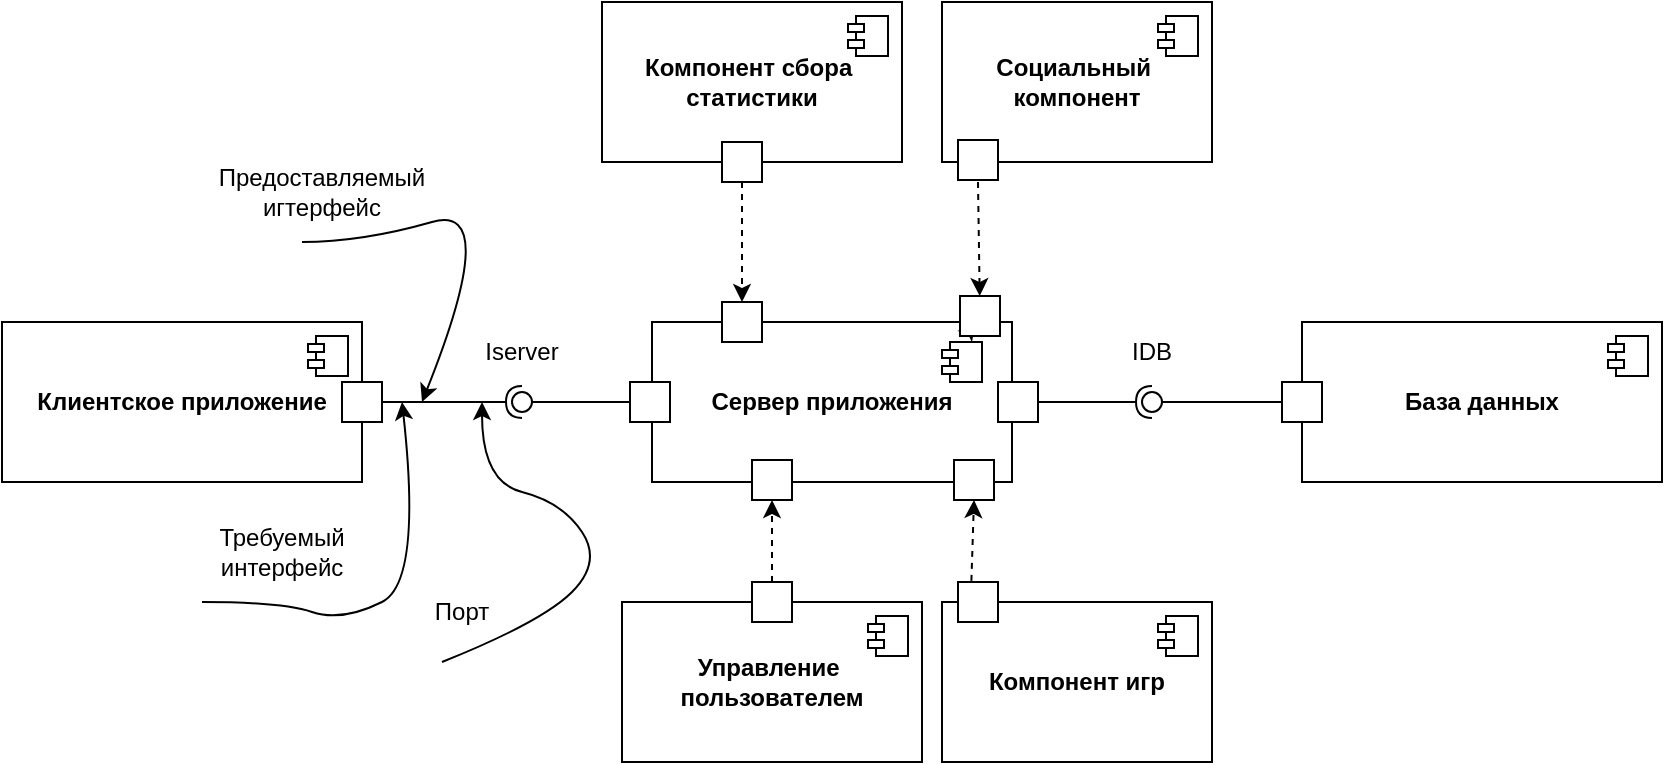 <mxfile version="24.8.0">
  <diagram name="Страница — 1" id="2uLm01IcSoQamOZnUNaR">
    <mxGraphModel dx="3163" dy="827" grid="1" gridSize="10" guides="1" tooltips="1" connect="1" arrows="1" fold="1" page="1" pageScale="1" pageWidth="827" pageHeight="1169" math="0" shadow="0">
      <root>
        <mxCell id="0" />
        <mxCell id="1" parent="0" />
        <mxCell id="_2U8pGPn6N7GzLUfbIjQ-3" value="&lt;b&gt;Клиентское приложение&lt;/b&gt;" style="html=1;dropTarget=0;whiteSpace=wrap;" vertex="1" parent="1">
          <mxGeometry x="-850" y="780" width="180" height="80" as="geometry" />
        </mxCell>
        <mxCell id="_2U8pGPn6N7GzLUfbIjQ-4" value="" style="shape=module;jettyWidth=8;jettyHeight=4;" vertex="1" parent="_2U8pGPn6N7GzLUfbIjQ-3">
          <mxGeometry x="1" width="20" height="20" relative="1" as="geometry">
            <mxPoint x="-27" y="7" as="offset" />
          </mxGeometry>
        </mxCell>
        <mxCell id="_2U8pGPn6N7GzLUfbIjQ-5" value="&lt;b&gt;Сервер приложения&lt;/b&gt;" style="html=1;dropTarget=0;whiteSpace=wrap;" vertex="1" parent="1">
          <mxGeometry x="-525" y="780" width="180" height="80" as="geometry" />
        </mxCell>
        <mxCell id="_2U8pGPn6N7GzLUfbIjQ-6" value="" style="shape=module;jettyWidth=8;jettyHeight=4;" vertex="1" parent="_2U8pGPn6N7GzLUfbIjQ-5">
          <mxGeometry x="1" width="20" height="20" relative="1" as="geometry">
            <mxPoint x="-35" y="10" as="offset" />
          </mxGeometry>
        </mxCell>
        <mxCell id="_2U8pGPn6N7GzLUfbIjQ-7" value="&lt;b&gt;База данных&lt;/b&gt;" style="html=1;dropTarget=0;whiteSpace=wrap;" vertex="1" parent="1">
          <mxGeometry x="-200" y="780" width="180" height="80" as="geometry" />
        </mxCell>
        <mxCell id="_2U8pGPn6N7GzLUfbIjQ-8" value="" style="shape=module;jettyWidth=8;jettyHeight=4;" vertex="1" parent="_2U8pGPn6N7GzLUfbIjQ-7">
          <mxGeometry x="1" width="20" height="20" relative="1" as="geometry">
            <mxPoint x="-27" y="7" as="offset" />
          </mxGeometry>
        </mxCell>
        <mxCell id="_2U8pGPn6N7GzLUfbIjQ-9" value="" style="rounded=0;orthogonalLoop=1;jettySize=auto;html=1;endArrow=halfCircle;endFill=0;endSize=6;strokeWidth=1;sketch=0;exitX=1;exitY=0.5;exitDx=0;exitDy=0;" edge="1" target="_2U8pGPn6N7GzLUfbIjQ-11" parent="1" source="_2U8pGPn6N7GzLUfbIjQ-5">
          <mxGeometry relative="1" as="geometry">
            <mxPoint x="-320" y="876" as="sourcePoint" />
          </mxGeometry>
        </mxCell>
        <mxCell id="_2U8pGPn6N7GzLUfbIjQ-10" value="" style="rounded=0;orthogonalLoop=1;jettySize=auto;html=1;endArrow=oval;endFill=0;sketch=0;sourcePerimeterSpacing=0;targetPerimeterSpacing=0;endSize=10;exitX=0;exitY=0.5;exitDx=0;exitDy=0;" edge="1" target="_2U8pGPn6N7GzLUfbIjQ-11" parent="1" source="_2U8pGPn6N7GzLUfbIjQ-7">
          <mxGeometry relative="1" as="geometry">
            <mxPoint x="-360" y="876" as="sourcePoint" />
          </mxGeometry>
        </mxCell>
        <mxCell id="_2U8pGPn6N7GzLUfbIjQ-11" value="" style="ellipse;whiteSpace=wrap;html=1;align=center;aspect=fixed;fillColor=none;strokeColor=none;resizable=0;perimeter=centerPerimeter;rotatable=0;allowArrows=0;points=[];outlineConnect=1;" vertex="1" parent="1">
          <mxGeometry x="-280" y="815" width="10" height="10" as="geometry" />
        </mxCell>
        <mxCell id="_2U8pGPn6N7GzLUfbIjQ-12" value="" style="rounded=0;orthogonalLoop=1;jettySize=auto;html=1;endArrow=halfCircle;endFill=0;endSize=6;strokeWidth=1;sketch=0;exitX=1;exitY=0.5;exitDx=0;exitDy=0;" edge="1" parent="1" source="_2U8pGPn6N7GzLUfbIjQ-50">
          <mxGeometry relative="1" as="geometry">
            <mxPoint x="-335" y="830" as="sourcePoint" />
            <mxPoint x="-590" y="820" as="targetPoint" />
          </mxGeometry>
        </mxCell>
        <mxCell id="_2U8pGPn6N7GzLUfbIjQ-13" value="" style="rounded=0;orthogonalLoop=1;jettySize=auto;html=1;endArrow=oval;endFill=0;sketch=0;sourcePerimeterSpacing=0;targetPerimeterSpacing=0;endSize=10;exitX=0;exitY=0.5;exitDx=0;exitDy=0;" edge="1" parent="1" source="_2U8pGPn6N7GzLUfbIjQ-5">
          <mxGeometry relative="1" as="geometry">
            <mxPoint x="-190" y="830" as="sourcePoint" />
            <mxPoint x="-590" y="820" as="targetPoint" />
          </mxGeometry>
        </mxCell>
        <mxCell id="_2U8pGPn6N7GzLUfbIjQ-15" value="" style="curved=1;endArrow=classic;html=1;rounded=0;" edge="1" parent="1">
          <mxGeometry width="50" height="50" relative="1" as="geometry">
            <mxPoint x="-750" y="920" as="sourcePoint" />
            <mxPoint x="-650" y="820" as="targetPoint" />
            <Array as="points">
              <mxPoint x="-710" y="920" />
              <mxPoint x="-680" y="930" />
              <mxPoint x="-640" y="910" />
            </Array>
          </mxGeometry>
        </mxCell>
        <mxCell id="_2U8pGPn6N7GzLUfbIjQ-16" value="Требуемый&lt;div&gt;интерфейс&lt;/div&gt;" style="text;html=1;align=center;verticalAlign=middle;whiteSpace=wrap;rounded=0;" vertex="1" parent="1">
          <mxGeometry x="-740" y="880" width="60" height="30" as="geometry" />
        </mxCell>
        <mxCell id="_2U8pGPn6N7GzLUfbIjQ-17" value="Iserver" style="text;html=1;align=center;verticalAlign=middle;whiteSpace=wrap;rounded=0;" vertex="1" parent="1">
          <mxGeometry x="-620" y="780" width="60" height="30" as="geometry" />
        </mxCell>
        <mxCell id="_2U8pGPn6N7GzLUfbIjQ-18" value="IDB" style="text;html=1;align=center;verticalAlign=middle;whiteSpace=wrap;rounded=0;" vertex="1" parent="1">
          <mxGeometry x="-305" y="780" width="60" height="30" as="geometry" />
        </mxCell>
        <mxCell id="_2U8pGPn6N7GzLUfbIjQ-21" value="" style="curved=1;endArrow=classic;html=1;rounded=0;" edge="1" parent="1">
          <mxGeometry width="50" height="50" relative="1" as="geometry">
            <mxPoint x="-630" y="950" as="sourcePoint" />
            <mxPoint x="-610" y="820" as="targetPoint" />
            <Array as="points">
              <mxPoint x="-580" y="930" />
              <mxPoint x="-550" y="900" />
              <mxPoint x="-570" y="870" />
              <mxPoint x="-610" y="860" />
            </Array>
          </mxGeometry>
        </mxCell>
        <mxCell id="_2U8pGPn6N7GzLUfbIjQ-22" value="Порт" style="text;html=1;align=center;verticalAlign=middle;whiteSpace=wrap;rounded=0;" vertex="1" parent="1">
          <mxGeometry x="-650" y="910" width="60" height="30" as="geometry" />
        </mxCell>
        <mxCell id="_2U8pGPn6N7GzLUfbIjQ-25" value="" style="curved=1;endArrow=classic;html=1;rounded=0;" edge="1" parent="1">
          <mxGeometry width="50" height="50" relative="1" as="geometry">
            <mxPoint x="-700" y="740" as="sourcePoint" />
            <mxPoint x="-640" y="820" as="targetPoint" />
            <Array as="points">
              <mxPoint x="-670" y="740" />
              <mxPoint x="-600" y="720" />
            </Array>
          </mxGeometry>
        </mxCell>
        <mxCell id="_2U8pGPn6N7GzLUfbIjQ-26" value="Предоставляемый&lt;div&gt;игтерфейс&lt;/div&gt;" style="text;html=1;align=center;verticalAlign=middle;whiteSpace=wrap;rounded=0;" vertex="1" parent="1">
          <mxGeometry x="-720" y="700" width="60" height="30" as="geometry" />
        </mxCell>
        <mxCell id="_2U8pGPn6N7GzLUfbIjQ-36" style="rounded=0;orthogonalLoop=1;jettySize=auto;html=1;dashed=1;entryX=0.5;entryY=1;entryDx=0;entryDy=0;" edge="1" parent="1" source="_2U8pGPn6N7GzLUfbIjQ-44" target="_2U8pGPn6N7GzLUfbIjQ-58">
          <mxGeometry relative="1" as="geometry">
            <Array as="points" />
          </mxGeometry>
        </mxCell>
        <mxCell id="_2U8pGPn6N7GzLUfbIjQ-27" value="&lt;b&gt;Управление&amp;nbsp;&lt;/b&gt;&lt;div&gt;&lt;b&gt;пользователем&lt;/b&gt;&lt;/div&gt;" style="html=1;dropTarget=0;whiteSpace=wrap;" vertex="1" parent="1">
          <mxGeometry x="-540" y="920" width="150" height="80" as="geometry" />
        </mxCell>
        <mxCell id="_2U8pGPn6N7GzLUfbIjQ-28" value="" style="shape=module;jettyWidth=8;jettyHeight=4;" vertex="1" parent="_2U8pGPn6N7GzLUfbIjQ-27">
          <mxGeometry x="1" width="20" height="20" relative="1" as="geometry">
            <mxPoint x="-27" y="7" as="offset" />
          </mxGeometry>
        </mxCell>
        <mxCell id="_2U8pGPn6N7GzLUfbIjQ-37" style="rounded=0;orthogonalLoop=1;jettySize=auto;html=1;dashed=1;entryX=0.5;entryY=1;entryDx=0;entryDy=0;exitX=0.106;exitY=0.018;exitDx=0;exitDy=0;exitPerimeter=0;" edge="1" parent="1" source="_2U8pGPn6N7GzLUfbIjQ-29" target="_2U8pGPn6N7GzLUfbIjQ-57">
          <mxGeometry relative="1" as="geometry" />
        </mxCell>
        <mxCell id="_2U8pGPn6N7GzLUfbIjQ-29" value="&lt;b&gt;Компонент игр&lt;/b&gt;" style="html=1;dropTarget=0;whiteSpace=wrap;" vertex="1" parent="1">
          <mxGeometry x="-380" y="920" width="135" height="80" as="geometry" />
        </mxCell>
        <mxCell id="_2U8pGPn6N7GzLUfbIjQ-30" value="" style="shape=module;jettyWidth=8;jettyHeight=4;" vertex="1" parent="_2U8pGPn6N7GzLUfbIjQ-29">
          <mxGeometry x="1" width="20" height="20" relative="1" as="geometry">
            <mxPoint x="-27" y="7" as="offset" />
          </mxGeometry>
        </mxCell>
        <mxCell id="_2U8pGPn6N7GzLUfbIjQ-31" value="&lt;b&gt;Компонент сбора&amp;nbsp;&lt;/b&gt;&lt;div&gt;&lt;b&gt;статистики&lt;/b&gt;&lt;/div&gt;" style="html=1;dropTarget=0;whiteSpace=wrap;" vertex="1" parent="1">
          <mxGeometry x="-550" y="620" width="150" height="80" as="geometry" />
        </mxCell>
        <mxCell id="_2U8pGPn6N7GzLUfbIjQ-32" value="" style="shape=module;jettyWidth=8;jettyHeight=4;" vertex="1" parent="_2U8pGPn6N7GzLUfbIjQ-31">
          <mxGeometry x="1" width="20" height="20" relative="1" as="geometry">
            <mxPoint x="-27" y="7" as="offset" />
          </mxGeometry>
        </mxCell>
        <mxCell id="_2U8pGPn6N7GzLUfbIjQ-33" value="&lt;b&gt;Социальный&amp;nbsp;&lt;/b&gt;&lt;div&gt;&lt;b&gt;компонент&lt;/b&gt;&lt;/div&gt;" style="html=1;dropTarget=0;whiteSpace=wrap;" vertex="1" parent="1">
          <mxGeometry x="-380" y="620" width="135" height="80" as="geometry" />
        </mxCell>
        <mxCell id="_2U8pGPn6N7GzLUfbIjQ-34" value="" style="shape=module;jettyWidth=8;jettyHeight=4;" vertex="1" parent="_2U8pGPn6N7GzLUfbIjQ-33">
          <mxGeometry x="1" width="20" height="20" relative="1" as="geometry">
            <mxPoint x="-27" y="7" as="offset" />
          </mxGeometry>
        </mxCell>
        <mxCell id="_2U8pGPn6N7GzLUfbIjQ-38" style="rounded=0;orthogonalLoop=1;jettySize=auto;html=1;dashed=1;exitX=0.135;exitY=0.99;exitDx=0;exitDy=0;exitPerimeter=0;" edge="1" parent="1" source="_2U8pGPn6N7GzLUfbIjQ-55">
          <mxGeometry relative="1" as="geometry">
            <mxPoint x="-363" y="780" as="targetPoint" />
          </mxGeometry>
        </mxCell>
        <mxCell id="_2U8pGPn6N7GzLUfbIjQ-39" style="rounded=0;orthogonalLoop=1;jettySize=auto;html=1;entryX=0.25;entryY=0;entryDx=0;entryDy=0;dashed=1;" edge="1" parent="1" source="_2U8pGPn6N7GzLUfbIjQ-52" target="_2U8pGPn6N7GzLUfbIjQ-5">
          <mxGeometry relative="1" as="geometry">
            <mxPoint x="-480" y="700" as="sourcePoint" />
          </mxGeometry>
        </mxCell>
        <mxCell id="_2U8pGPn6N7GzLUfbIjQ-40" value="" style="whiteSpace=wrap;html=1;aspect=fixed;" vertex="1" parent="1">
          <mxGeometry x="-490" y="690" width="20" height="20" as="geometry" />
        </mxCell>
        <mxCell id="_2U8pGPn6N7GzLUfbIjQ-42" value="" style="whiteSpace=wrap;html=1;aspect=fixed;" vertex="1" parent="1">
          <mxGeometry x="-372" y="689" width="20" height="20" as="geometry" />
        </mxCell>
        <mxCell id="_2U8pGPn6N7GzLUfbIjQ-43" value="" style="whiteSpace=wrap;html=1;aspect=fixed;" vertex="1" parent="1">
          <mxGeometry x="-372" y="910" width="20" height="20" as="geometry" />
        </mxCell>
        <mxCell id="_2U8pGPn6N7GzLUfbIjQ-45" value="" style="rounded=0;orthogonalLoop=1;jettySize=auto;html=1;dashed=1;entryX=0.345;entryY=0.983;entryDx=0;entryDy=0;entryPerimeter=0;" edge="1" parent="1" source="_2U8pGPn6N7GzLUfbIjQ-27" target="_2U8pGPn6N7GzLUfbIjQ-44">
          <mxGeometry relative="1" as="geometry">
            <mxPoint x="-464" y="920" as="sourcePoint" />
            <mxPoint x="-463" y="859" as="targetPoint" />
            <Array as="points" />
          </mxGeometry>
        </mxCell>
        <mxCell id="_2U8pGPn6N7GzLUfbIjQ-44" value="" style="whiteSpace=wrap;html=1;aspect=fixed;" vertex="1" parent="1">
          <mxGeometry x="-475" y="910" width="20" height="20" as="geometry" />
        </mxCell>
        <mxCell id="_2U8pGPn6N7GzLUfbIjQ-46" value="" style="whiteSpace=wrap;html=1;aspect=fixed;" vertex="1" parent="1">
          <mxGeometry x="-536" y="810" width="20" height="20" as="geometry" />
        </mxCell>
        <mxCell id="_2U8pGPn6N7GzLUfbIjQ-48" value="" style="whiteSpace=wrap;html=1;aspect=fixed;" vertex="1" parent="1">
          <mxGeometry x="-352" y="810" width="20" height="20" as="geometry" />
        </mxCell>
        <mxCell id="_2U8pGPn6N7GzLUfbIjQ-49" value="" style="whiteSpace=wrap;html=1;aspect=fixed;" vertex="1" parent="1">
          <mxGeometry x="-210" y="810" width="20" height="20" as="geometry" />
        </mxCell>
        <mxCell id="_2U8pGPn6N7GzLUfbIjQ-51" value="" style="rounded=0;orthogonalLoop=1;jettySize=auto;html=1;endArrow=halfCircle;endFill=0;endSize=6;strokeWidth=1;sketch=0;exitX=1;exitY=0.5;exitDx=0;exitDy=0;" edge="1" parent="1" source="_2U8pGPn6N7GzLUfbIjQ-3" target="_2U8pGPn6N7GzLUfbIjQ-50">
          <mxGeometry relative="1" as="geometry">
            <mxPoint x="-670" y="820" as="sourcePoint" />
            <mxPoint x="-590" y="820" as="targetPoint" />
          </mxGeometry>
        </mxCell>
        <mxCell id="_2U8pGPn6N7GzLUfbIjQ-50" value="" style="whiteSpace=wrap;html=1;aspect=fixed;" vertex="1" parent="1">
          <mxGeometry x="-680" y="810" width="20" height="20" as="geometry" />
        </mxCell>
        <mxCell id="_2U8pGPn6N7GzLUfbIjQ-54" value="" style="rounded=0;orthogonalLoop=1;jettySize=auto;html=1;entryX=0.5;entryY=0;entryDx=0;entryDy=0;dashed=1;" edge="1" parent="1" target="_2U8pGPn6N7GzLUfbIjQ-52">
          <mxGeometry relative="1" as="geometry">
            <mxPoint x="-480" y="710" as="sourcePoint" />
            <mxPoint x="-480" y="780" as="targetPoint" />
          </mxGeometry>
        </mxCell>
        <mxCell id="_2U8pGPn6N7GzLUfbIjQ-52" value="" style="whiteSpace=wrap;html=1;aspect=fixed;" vertex="1" parent="1">
          <mxGeometry x="-490" y="770" width="20" height="20" as="geometry" />
        </mxCell>
        <mxCell id="_2U8pGPn6N7GzLUfbIjQ-56" value="" style="rounded=0;orthogonalLoop=1;jettySize=auto;html=1;dashed=1;" edge="1" parent="1" target="_2U8pGPn6N7GzLUfbIjQ-55">
          <mxGeometry relative="1" as="geometry">
            <mxPoint x="-362" y="710" as="sourcePoint" />
            <mxPoint x="-363" y="780" as="targetPoint" />
          </mxGeometry>
        </mxCell>
        <mxCell id="_2U8pGPn6N7GzLUfbIjQ-55" value="" style="whiteSpace=wrap;html=1;aspect=fixed;" vertex="1" parent="1">
          <mxGeometry x="-371" y="767" width="20" height="20" as="geometry" />
        </mxCell>
        <mxCell id="_2U8pGPn6N7GzLUfbIjQ-57" value="" style="whiteSpace=wrap;html=1;aspect=fixed;" vertex="1" parent="1">
          <mxGeometry x="-374" y="849" width="20" height="20" as="geometry" />
        </mxCell>
        <mxCell id="_2U8pGPn6N7GzLUfbIjQ-58" value="" style="whiteSpace=wrap;html=1;aspect=fixed;" vertex="1" parent="1">
          <mxGeometry x="-475" y="849" width="20" height="20" as="geometry" />
        </mxCell>
      </root>
    </mxGraphModel>
  </diagram>
</mxfile>
